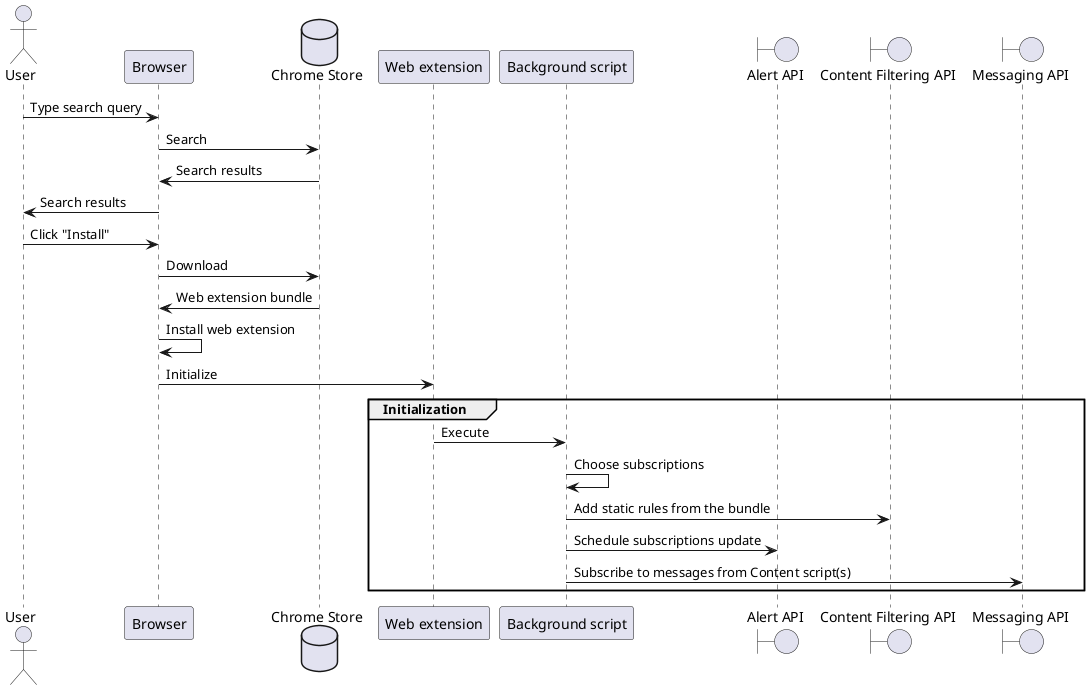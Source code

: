 @startuml
actor       User            as user
participant Browser         as browser
database    "Chrome Store"  as store
participant "Web extension" as webext
participant "Background script" as bgScript
boundary "Alert API"     as schedulerApi
boundary "Content Filtering API" as cfApi
boundary "Messaging API" as messagingApi

user -> browser : Type search query 
browser -> store : Search 
store -> browser : Search results
browser -> user : Search results
user -> browser : Click "Install"
browser -> store : Download
store -> browser : Web extension bundle
browser -> browser : Install web extension
browser -> webext : Initialize
group Initialization
    webext -> bgScript : Execute
    bgScript -> bgScript : Choose subscriptions
    bgScript -> cfApi : Add static rules from the bundle
    bgScript -> schedulerApi : Schedule subscriptions update
    bgScript -> messagingApi : Subscribe to messages from Content script(s)
end

@enduml